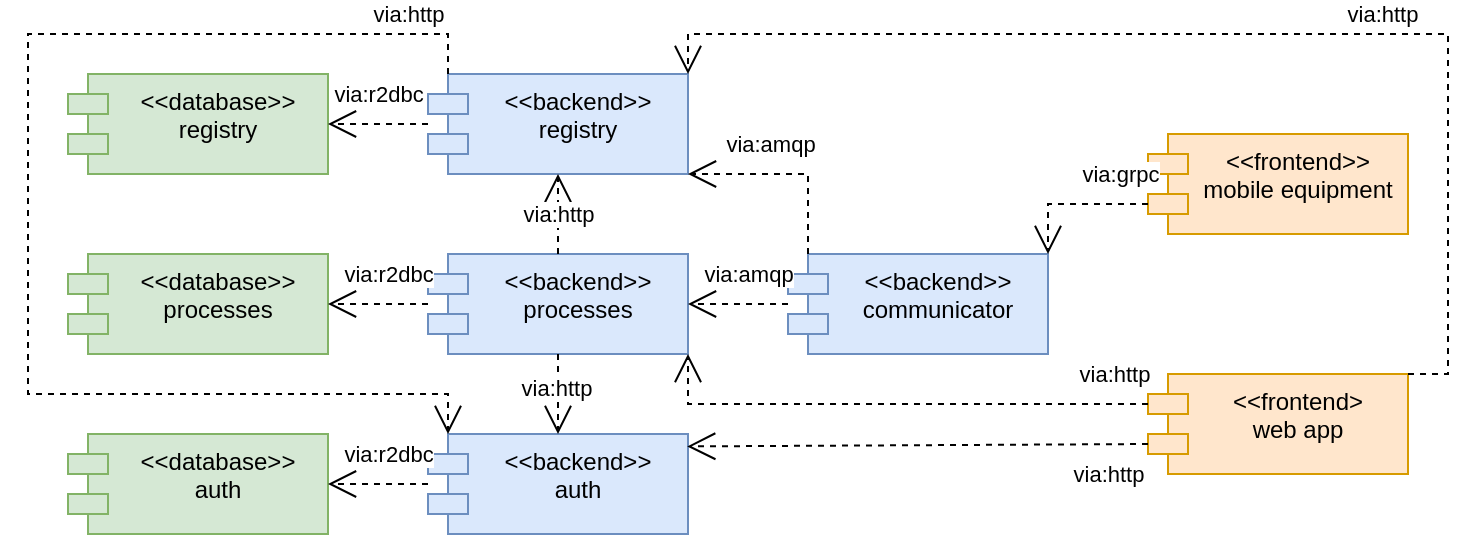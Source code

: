 <mxfile version="18.1.1" type="device"><diagram id="lGaLrvLokVer3HdmqMPs" name="Page-1"><mxGraphModel dx="1673" dy="896" grid="1" gridSize="10" guides="1" tooltips="1" connect="1" arrows="1" fold="1" page="1" pageScale="1" pageWidth="827" pageHeight="1169" math="0" shadow="0"><root><mxCell id="0"/><mxCell id="1" parent="0"/><mxCell id="GDusA6kNEsmoBfDs__yX-1" value="&lt;&lt;database&gt;&gt;&#10;registry" style="shape=module;align=left;spacingLeft=20;align=center;verticalAlign=top;fillColor=#d5e8d4;strokeColor=#82b366;" parent="1" vertex="1"><mxGeometry x="40" y="40" width="130" height="50" as="geometry"/></mxCell><mxCell id="GDusA6kNEsmoBfDs__yX-4" value="&lt;&lt;database&gt;&gt;&#10;processes" style="shape=module;align=left;spacingLeft=20;align=center;verticalAlign=top;fillColor=#d5e8d4;strokeColor=#82b366;" parent="1" vertex="1"><mxGeometry x="40" y="130" width="130" height="50" as="geometry"/></mxCell><mxCell id="GDusA6kNEsmoBfDs__yX-7" value="&lt;&lt;backend&gt;&gt;&#10;registry" style="shape=module;align=left;spacingLeft=20;align=center;verticalAlign=top;fillColor=#dae8fc;strokeColor=#6c8ebf;" parent="1" vertex="1"><mxGeometry x="220" y="40" width="130" height="50" as="geometry"/></mxCell><mxCell id="GDusA6kNEsmoBfDs__yX-8" value="&lt;&lt;backend&gt;&gt;&#10;processes" style="shape=module;align=left;spacingLeft=20;align=center;verticalAlign=top;fillColor=#dae8fc;strokeColor=#6c8ebf;" parent="1" vertex="1"><mxGeometry x="220" y="130" width="130" height="50" as="geometry"/></mxCell><mxCell id="GDusA6kNEsmoBfDs__yX-9" value="&lt;&lt;backend&gt;&gt;&#10;communicator" style="shape=module;align=left;spacingLeft=20;align=center;verticalAlign=top;fillColor=#dae8fc;strokeColor=#6c8ebf;" parent="1" vertex="1"><mxGeometry x="400" y="130" width="130" height="50" as="geometry"/></mxCell><mxCell id="GDusA6kNEsmoBfDs__yX-24" value="&lt;&lt;frontend&gt;&gt;&#10;mobile equipment" style="shape=module;align=left;spacingLeft=20;align=center;verticalAlign=top;fillColor=#ffe6cc;strokeColor=#d79b00;" parent="1" vertex="1"><mxGeometry x="580" y="70" width="130" height="50" as="geometry"/></mxCell><mxCell id="GDusA6kNEsmoBfDs__yX-26" value="&lt;&lt;frontend&gt;&#10;web app" style="shape=module;align=left;spacingLeft=20;align=center;verticalAlign=top;fillColor=#ffe6cc;strokeColor=#d79b00;" parent="1" vertex="1"><mxGeometry x="580" y="190" width="130" height="50" as="geometry"/></mxCell><mxCell id="MtFRxh0cSr4Zx_pq4QHu-1" value="&lt;&lt;backend&gt;&gt;&#10;auth" style="shape=module;align=left;spacingLeft=20;align=center;verticalAlign=top;fillColor=#dae8fc;strokeColor=#6c8ebf;" parent="1" vertex="1"><mxGeometry x="220" y="220" width="130" height="50" as="geometry"/></mxCell><mxCell id="MtFRxh0cSr4Zx_pq4QHu-5" value="&lt;&lt;database&gt;&gt;&#10;auth" style="shape=module;align=left;spacingLeft=20;align=center;verticalAlign=top;fillColor=#d5e8d4;strokeColor=#82b366;" parent="1" vertex="1"><mxGeometry x="40" y="220" width="130" height="50" as="geometry"/></mxCell><mxCell id="MtFRxh0cSr4Zx_pq4QHu-7" value="via:r2dbc" style="endArrow=open;endFill=1;endSize=12;html=1;rounded=0;dashed=1;strokeWidth=1;" parent="1" source="GDusA6kNEsmoBfDs__yX-7" target="GDusA6kNEsmoBfDs__yX-1" edge="1"><mxGeometry y="-15" width="160" relative="1" as="geometry"><mxPoint x="80" y="360" as="sourcePoint"/><mxPoint x="240" y="360" as="targetPoint"/><mxPoint as="offset"/></mxGeometry></mxCell><mxCell id="MtFRxh0cSr4Zx_pq4QHu-9" value="" style="endArrow=open;endFill=1;endSize=12;html=1;rounded=0;dashed=1;strokeWidth=1;" parent="1" source="MtFRxh0cSr4Zx_pq4QHu-1" target="MtFRxh0cSr4Zx_pq4QHu-5" edge="1"><mxGeometry width="160" relative="1" as="geometry"><mxPoint x="170" y="370" as="sourcePoint"/><mxPoint x="330" y="370" as="targetPoint"/></mxGeometry></mxCell><mxCell id="MtFRxh0cSr4Zx_pq4QHu-11" value="via:r2dbc" style="edgeLabel;html=1;align=center;verticalAlign=middle;resizable=0;points=[];" parent="MtFRxh0cSr4Zx_pq4QHu-9" vertex="1" connectable="0"><mxGeometry x="0.12" y="1" relative="1" as="geometry"><mxPoint x="8" y="-16" as="offset"/></mxGeometry></mxCell><mxCell id="MtFRxh0cSr4Zx_pq4QHu-13" value="via:r2dbc" style="endArrow=open;endFill=1;endSize=12;html=1;rounded=0;dashed=1;strokeWidth=1;" parent="1" source="GDusA6kNEsmoBfDs__yX-8" target="GDusA6kNEsmoBfDs__yX-4" edge="1"><mxGeometry x="-0.2" y="-15" width="160" relative="1" as="geometry"><mxPoint x="350" y="190" as="sourcePoint"/><mxPoint x="510" y="190" as="targetPoint"/><mxPoint as="offset"/></mxGeometry></mxCell><mxCell id="MtFRxh0cSr4Zx_pq4QHu-14" value="via:grpc" style="endArrow=open;endFill=1;endSize=12;html=1;rounded=0;dashed=1;strokeWidth=1;entryX=1;entryY=0;entryDx=0;entryDy=0;exitX=0;exitY=0;exitDx=0;exitDy=35;exitPerimeter=0;" parent="1" source="GDusA6kNEsmoBfDs__yX-24" target="GDusA6kNEsmoBfDs__yX-9" edge="1"><mxGeometry x="-0.625" y="-15" width="160" relative="1" as="geometry"><mxPoint x="460" y="80" as="sourcePoint"/><mxPoint x="500" y="130" as="targetPoint"/><Array as="points"><mxPoint x="530" y="105"/></Array><mxPoint as="offset"/></mxGeometry></mxCell><mxCell id="MtFRxh0cSr4Zx_pq4QHu-16" value="via:http" style="endArrow=open;endFill=1;endSize=12;html=1;rounded=0;dashed=1;strokeWidth=1;exitX=0;exitY=0;exitDx=0;exitDy=15;exitPerimeter=0;entryX=1;entryY=1;entryDx=0;entryDy=0;" parent="1" source="GDusA6kNEsmoBfDs__yX-26" target="GDusA6kNEsmoBfDs__yX-8" edge="1"><mxGeometry x="-0.861" y="-15" width="160" relative="1" as="geometry"><mxPoint x="380" y="350" as="sourcePoint"/><mxPoint x="540" y="350" as="targetPoint"/><Array as="points"><mxPoint x="350" y="205"/></Array><mxPoint as="offset"/></mxGeometry></mxCell><mxCell id="MtFRxh0cSr4Zx_pq4QHu-17" value="via:http" style="endArrow=open;endFill=1;endSize=12;html=1;rounded=0;dashed=1;strokeWidth=1;exitX=0.5;exitY=0;exitDx=0;exitDy=0;entryX=0.5;entryY=1;entryDx=0;entryDy=0;" parent="1" source="GDusA6kNEsmoBfDs__yX-8" target="GDusA6kNEsmoBfDs__yX-7" edge="1"><mxGeometry width="160" relative="1" as="geometry"><mxPoint x="430" y="290" as="sourcePoint"/><mxPoint x="490" y="360" as="targetPoint"/></mxGeometry></mxCell><mxCell id="MtFRxh0cSr4Zx_pq4QHu-19" value="via:amqp" style="endArrow=open;endFill=1;endSize=12;html=1;rounded=0;dashed=1;strokeWidth=1;entryX=1;entryY=1;entryDx=0;entryDy=0;exitX=0;exitY=0;exitDx=10;exitDy=0;exitPerimeter=0;" parent="1" source="GDusA6kNEsmoBfDs__yX-9" target="GDusA6kNEsmoBfDs__yX-7" edge="1"><mxGeometry x="0.189" y="-15" width="160" relative="1" as="geometry"><mxPoint x="330" y="360" as="sourcePoint"/><mxPoint x="490" y="360" as="targetPoint"/><Array as="points"><mxPoint x="410" y="90"/></Array><mxPoint as="offset"/></mxGeometry></mxCell><mxCell id="MtFRxh0cSr4Zx_pq4QHu-20" value="via:amqp" style="endArrow=open;endFill=1;endSize=12;html=1;rounded=0;dashed=1;strokeWidth=1;" parent="1" source="GDusA6kNEsmoBfDs__yX-9" target="GDusA6kNEsmoBfDs__yX-8" edge="1"><mxGeometry x="-0.2" y="-15" width="160" relative="1" as="geometry"><mxPoint x="360" y="310" as="sourcePoint"/><mxPoint x="520" y="310" as="targetPoint"/><mxPoint as="offset"/></mxGeometry></mxCell><mxCell id="MtFRxh0cSr4Zx_pq4QHu-22" value="via:http" style="endArrow=open;endFill=1;endSize=12;html=1;rounded=0;dashed=1;strokeWidth=1;entryX=1;entryY=0;entryDx=0;entryDy=0;exitX=1;exitY=0;exitDx=0;exitDy=0;" parent="1" source="GDusA6kNEsmoBfDs__yX-26" target="GDusA6kNEsmoBfDs__yX-7" edge="1"><mxGeometry x="-0.243" y="-10" width="160" relative="1" as="geometry"><mxPoint x="410" y="350" as="sourcePoint"/><mxPoint x="570" y="350" as="targetPoint"/><Array as="points"><mxPoint x="730" y="190"/><mxPoint x="730" y="20"/><mxPoint x="350" y="20"/></Array><mxPoint as="offset"/></mxGeometry></mxCell><mxCell id="MtFRxh0cSr4Zx_pq4QHu-23" value="via:http" style="endArrow=open;endFill=1;endSize=12;html=1;rounded=0;dashed=1;strokeWidth=1;exitX=0;exitY=0;exitDx=0;exitDy=35;exitPerimeter=0;entryX=0.997;entryY=0.124;entryDx=0;entryDy=0;entryPerimeter=0;" parent="1" source="GDusA6kNEsmoBfDs__yX-26" target="MtFRxh0cSr4Zx_pq4QHu-1" edge="1"><mxGeometry x="-0.826" y="15" width="160" relative="1" as="geometry"><mxPoint x="300" y="350" as="sourcePoint"/><mxPoint x="460" y="350" as="targetPoint"/><Array as="points"/><mxPoint as="offset"/></mxGeometry></mxCell><mxCell id="MtFRxh0cSr4Zx_pq4QHu-24" value="" style="endArrow=open;endFill=1;endSize=12;html=1;rounded=0;dashed=1;strokeWidth=1;exitX=0.5;exitY=1;exitDx=0;exitDy=0;entryX=0.5;entryY=0;entryDx=0;entryDy=0;" parent="1" source="GDusA6kNEsmoBfDs__yX-8" target="MtFRxh0cSr4Zx_pq4QHu-1" edge="1"><mxGeometry width="160" relative="1" as="geometry"><mxPoint x="200" y="330" as="sourcePoint"/><mxPoint x="360" y="330" as="targetPoint"/></mxGeometry></mxCell><mxCell id="MtFRxh0cSr4Zx_pq4QHu-26" value="via:http" style="edgeLabel;html=1;align=center;verticalAlign=middle;resizable=0;points=[];" parent="MtFRxh0cSr4Zx_pq4QHu-24" vertex="1" connectable="0"><mxGeometry x="-0.139" y="-1" relative="1" as="geometry"><mxPoint as="offset"/></mxGeometry></mxCell><mxCell id="MtFRxh0cSr4Zx_pq4QHu-27" value="via:http" style="endArrow=open;endFill=1;endSize=12;html=1;rounded=0;dashed=1;strokeWidth=1;exitX=0;exitY=0;exitDx=10;exitDy=0;entryX=0;entryY=0;entryDx=10;entryDy=0;entryPerimeter=0;exitPerimeter=0;" parent="1" source="GDusA6kNEsmoBfDs__yX-7" target="MtFRxh0cSr4Zx_pq4QHu-1" edge="1"><mxGeometry x="-0.875" y="-10" width="160" relative="1" as="geometry"><mxPoint x="120" y="370" as="sourcePoint"/><mxPoint x="280" y="370" as="targetPoint"/><Array as="points"><mxPoint x="230" y="20"/><mxPoint x="20" y="20"/><mxPoint x="20" y="200"/><mxPoint x="230" y="200"/></Array><mxPoint as="offset"/></mxGeometry></mxCell></root></mxGraphModel></diagram></mxfile>